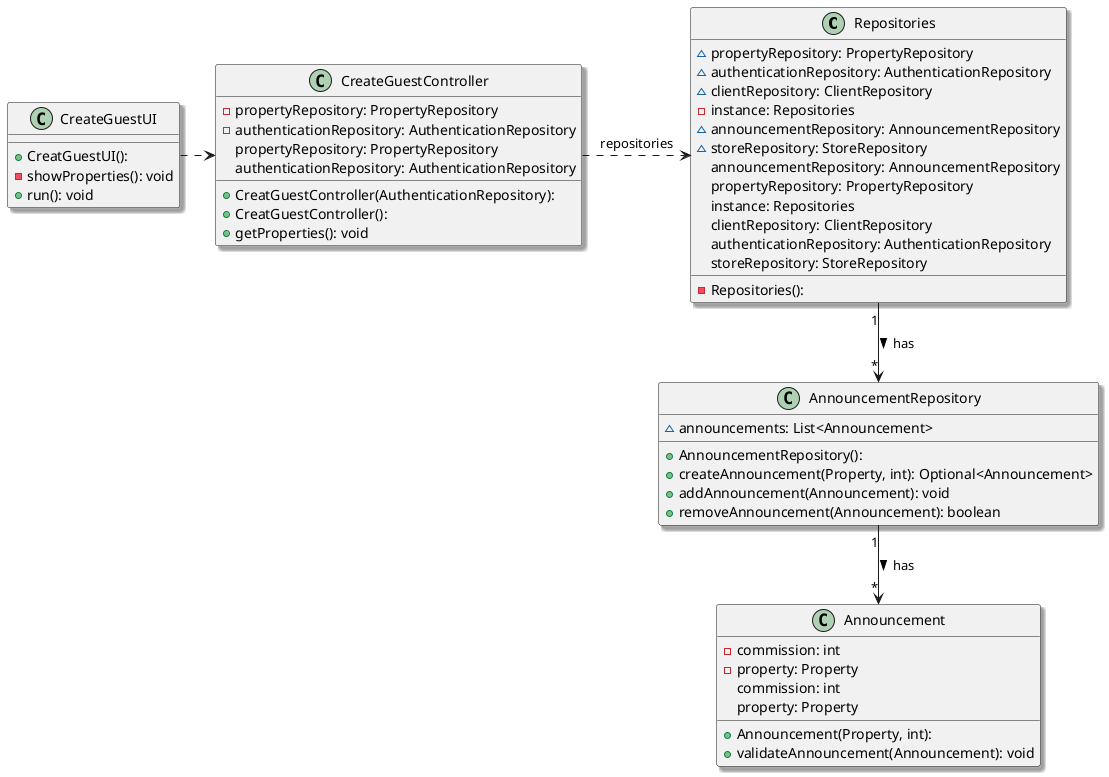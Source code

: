 @startuml
skinparam monochrome false
skinparam packageStyle rectangle
skinparam shadowing true
top to bottom direction

skinparam classAttributeIconSize "2"



class Repositories {
    - Repositories():
    ~ propertyRepository: PropertyRepository
    ~ authenticationRepository: AuthenticationRepository
    ~ clientRepository: ClientRepository
    - instance: Repositories
    ~ announcementRepository: AnnouncementRepository
    ~ storeRepository: StoreRepository
     announcementRepository: AnnouncementRepository
     propertyRepository: PropertyRepository
     instance: Repositories
     clientRepository: ClientRepository
     authenticationRepository: AuthenticationRepository
     storeRepository: StoreRepository

}
class CreateGuestUI {
  + CreatGuestUI():
  - showProperties(): void
  + run(): void
}
class CreateGuestController {
  + CreatGuestController(AuthenticationRepository):
  + CreatGuestController():
  - propertyRepository: PropertyRepository
  - authenticationRepository: AuthenticationRepository
  + getProperties(): void
   propertyRepository: PropertyRepository
   authenticationRepository: AuthenticationRepository
}
class AnnouncementRepository {
  + AnnouncementRepository():
  ~ announcements: List<Announcement>
  + createAnnouncement(Property, int): Optional<Announcement>
  + addAnnouncement(Announcement): void
  + removeAnnouncement(Announcement): boolean
}

class Announcement {
  + Announcement(Property, int):
  - commission: int
  - property: Property
  + validateAnnouncement(Announcement): void
   commission: int
   property: Property
}
CreateGuestUI .> CreateGuestController
CreateGuestController .> Repositories : repositories
Repositories "1" --> "*" AnnouncementRepository : has >
AnnouncementRepository "1" --> "*" Announcement : has >



@enduml